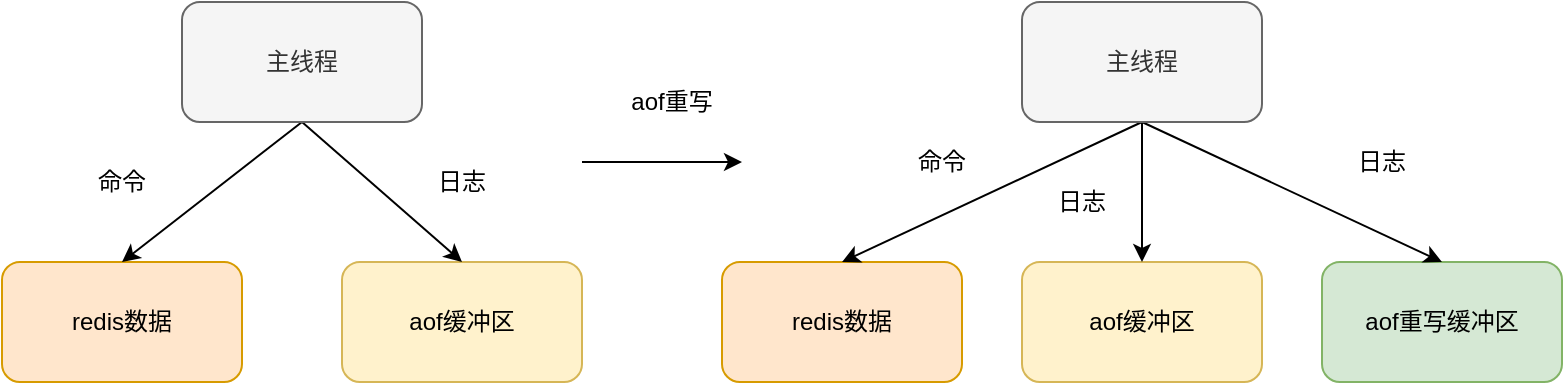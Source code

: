 <mxfile version="14.1.9" type="github">
  <diagram id="P87Ep9UWH-6a5RSEcOYv" name="Page-1">
    <mxGraphModel dx="946" dy="536" grid="1" gridSize="10" guides="1" tooltips="1" connect="1" arrows="1" fold="1" page="1" pageScale="1" pageWidth="827" pageHeight="1169" math="0" shadow="0">
      <root>
        <mxCell id="0" />
        <mxCell id="1" parent="0" />
        <mxCell id="gP7DY0Bb3ieOL5E0moL4-3" value="redis数据" style="rounded=1;whiteSpace=wrap;html=1;fillColor=#ffe6cc;strokeColor=#d79b00;" vertex="1" parent="1">
          <mxGeometry x="50" y="290" width="120" height="60" as="geometry" />
        </mxCell>
        <mxCell id="gP7DY0Bb3ieOL5E0moL4-4" value="aof缓冲区" style="rounded=1;whiteSpace=wrap;html=1;fillColor=#fff2cc;strokeColor=#d6b656;" vertex="1" parent="1">
          <mxGeometry x="220" y="290" width="120" height="60" as="geometry" />
        </mxCell>
        <mxCell id="gP7DY0Bb3ieOL5E0moL4-5" value="aof重写缓冲区" style="rounded=1;whiteSpace=wrap;html=1;fillColor=#d5e8d4;strokeColor=#82b366;" vertex="1" parent="1">
          <mxGeometry x="710" y="290" width="120" height="60" as="geometry" />
        </mxCell>
        <mxCell id="gP7DY0Bb3ieOL5E0moL4-6" value="redis数据" style="rounded=1;whiteSpace=wrap;html=1;fillColor=#ffe6cc;strokeColor=#d79b00;" vertex="1" parent="1">
          <mxGeometry x="410" y="290" width="120" height="60" as="geometry" />
        </mxCell>
        <mxCell id="gP7DY0Bb3ieOL5E0moL4-7" value="aof缓冲区" style="rounded=1;whiteSpace=wrap;html=1;fillColor=#fff2cc;strokeColor=#d6b656;" vertex="1" parent="1">
          <mxGeometry x="560" y="290" width="120" height="60" as="geometry" />
        </mxCell>
        <mxCell id="gP7DY0Bb3ieOL5E0moL4-10" style="rounded=0;orthogonalLoop=1;jettySize=auto;html=1;exitX=0.5;exitY=1;exitDx=0;exitDy=0;entryX=0.5;entryY=0;entryDx=0;entryDy=0;" edge="1" parent="1" source="gP7DY0Bb3ieOL5E0moL4-8" target="gP7DY0Bb3ieOL5E0moL4-3">
          <mxGeometry relative="1" as="geometry" />
        </mxCell>
        <mxCell id="gP7DY0Bb3ieOL5E0moL4-11" style="edgeStyle=none;rounded=0;orthogonalLoop=1;jettySize=auto;html=1;exitX=0.5;exitY=1;exitDx=0;exitDy=0;entryX=0.5;entryY=0;entryDx=0;entryDy=0;" edge="1" parent="1" source="gP7DY0Bb3ieOL5E0moL4-8" target="gP7DY0Bb3ieOL5E0moL4-4">
          <mxGeometry relative="1" as="geometry" />
        </mxCell>
        <mxCell id="gP7DY0Bb3ieOL5E0moL4-8" value="主线程" style="rounded=1;whiteSpace=wrap;html=1;fillColor=#f5f5f5;strokeColor=#666666;fontColor=#333333;" vertex="1" parent="1">
          <mxGeometry x="140" y="160" width="120" height="60" as="geometry" />
        </mxCell>
        <mxCell id="gP7DY0Bb3ieOL5E0moL4-12" style="edgeStyle=none;rounded=0;orthogonalLoop=1;jettySize=auto;html=1;exitX=0.5;exitY=1;exitDx=0;exitDy=0;entryX=0.5;entryY=0;entryDx=0;entryDy=0;" edge="1" parent="1" source="gP7DY0Bb3ieOL5E0moL4-9" target="gP7DY0Bb3ieOL5E0moL4-7">
          <mxGeometry relative="1" as="geometry" />
        </mxCell>
        <mxCell id="gP7DY0Bb3ieOL5E0moL4-13" style="edgeStyle=none;rounded=0;orthogonalLoop=1;jettySize=auto;html=1;exitX=0.5;exitY=1;exitDx=0;exitDy=0;entryX=0.5;entryY=0;entryDx=0;entryDy=0;" edge="1" parent="1" source="gP7DY0Bb3ieOL5E0moL4-9" target="gP7DY0Bb3ieOL5E0moL4-6">
          <mxGeometry relative="1" as="geometry" />
        </mxCell>
        <mxCell id="gP7DY0Bb3ieOL5E0moL4-14" style="edgeStyle=none;rounded=0;orthogonalLoop=1;jettySize=auto;html=1;exitX=0.5;exitY=1;exitDx=0;exitDy=0;entryX=0.5;entryY=0;entryDx=0;entryDy=0;" edge="1" parent="1" source="gP7DY0Bb3ieOL5E0moL4-9" target="gP7DY0Bb3ieOL5E0moL4-5">
          <mxGeometry relative="1" as="geometry" />
        </mxCell>
        <mxCell id="gP7DY0Bb3ieOL5E0moL4-9" value="主线程" style="rounded=1;whiteSpace=wrap;html=1;fillColor=#f5f5f5;strokeColor=#666666;fontColor=#333333;" vertex="1" parent="1">
          <mxGeometry x="560" y="160" width="120" height="60" as="geometry" />
        </mxCell>
        <mxCell id="gP7DY0Bb3ieOL5E0moL4-15" value="" style="endArrow=classic;html=1;" edge="1" parent="1">
          <mxGeometry width="50" height="50" relative="1" as="geometry">
            <mxPoint x="340" y="240" as="sourcePoint" />
            <mxPoint x="420" y="240" as="targetPoint" />
          </mxGeometry>
        </mxCell>
        <mxCell id="gP7DY0Bb3ieOL5E0moL4-16" value="aof重写" style="text;html=1;strokeColor=none;fillColor=none;align=center;verticalAlign=middle;whiteSpace=wrap;rounded=0;" vertex="1" parent="1">
          <mxGeometry x="350" y="200" width="70" height="20" as="geometry" />
        </mxCell>
        <mxCell id="gP7DY0Bb3ieOL5E0moL4-17" value="命令" style="text;html=1;strokeColor=none;fillColor=none;align=center;verticalAlign=middle;whiteSpace=wrap;rounded=0;" vertex="1" parent="1">
          <mxGeometry x="90" y="240" width="40" height="20" as="geometry" />
        </mxCell>
        <mxCell id="gP7DY0Bb3ieOL5E0moL4-18" value="日志" style="text;html=1;strokeColor=none;fillColor=none;align=center;verticalAlign=middle;whiteSpace=wrap;rounded=0;" vertex="1" parent="1">
          <mxGeometry x="260" y="240" width="40" height="20" as="geometry" />
        </mxCell>
        <mxCell id="gP7DY0Bb3ieOL5E0moL4-19" value="命令" style="text;html=1;strokeColor=none;fillColor=none;align=center;verticalAlign=middle;whiteSpace=wrap;rounded=0;" vertex="1" parent="1">
          <mxGeometry x="500" y="230" width="40" height="20" as="geometry" />
        </mxCell>
        <mxCell id="gP7DY0Bb3ieOL5E0moL4-20" value="日志" style="text;html=1;strokeColor=none;fillColor=none;align=center;verticalAlign=middle;whiteSpace=wrap;rounded=0;" vertex="1" parent="1">
          <mxGeometry x="570" y="250" width="40" height="20" as="geometry" />
        </mxCell>
        <mxCell id="gP7DY0Bb3ieOL5E0moL4-21" value="日志" style="text;html=1;strokeColor=none;fillColor=none;align=center;verticalAlign=middle;whiteSpace=wrap;rounded=0;" vertex="1" parent="1">
          <mxGeometry x="720" y="230" width="40" height="20" as="geometry" />
        </mxCell>
      </root>
    </mxGraphModel>
  </diagram>
</mxfile>
